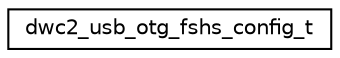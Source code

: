 digraph "Graphical Class Hierarchy"
{
 // LATEX_PDF_SIZE
  edge [fontname="Helvetica",fontsize="10",labelfontname="Helvetica",labelfontsize="10"];
  node [fontname="Helvetica",fontsize="10",shape=record];
  rankdir="LR";
  Node0 [label="dwc2_usb_otg_fshs_config_t",height=0.2,width=0.4,color="black", fillcolor="white", style="filled",URL="$structdwc2__usb__otg__fshs__config__t.html",tooltip="USB OTG configuration."];
}
